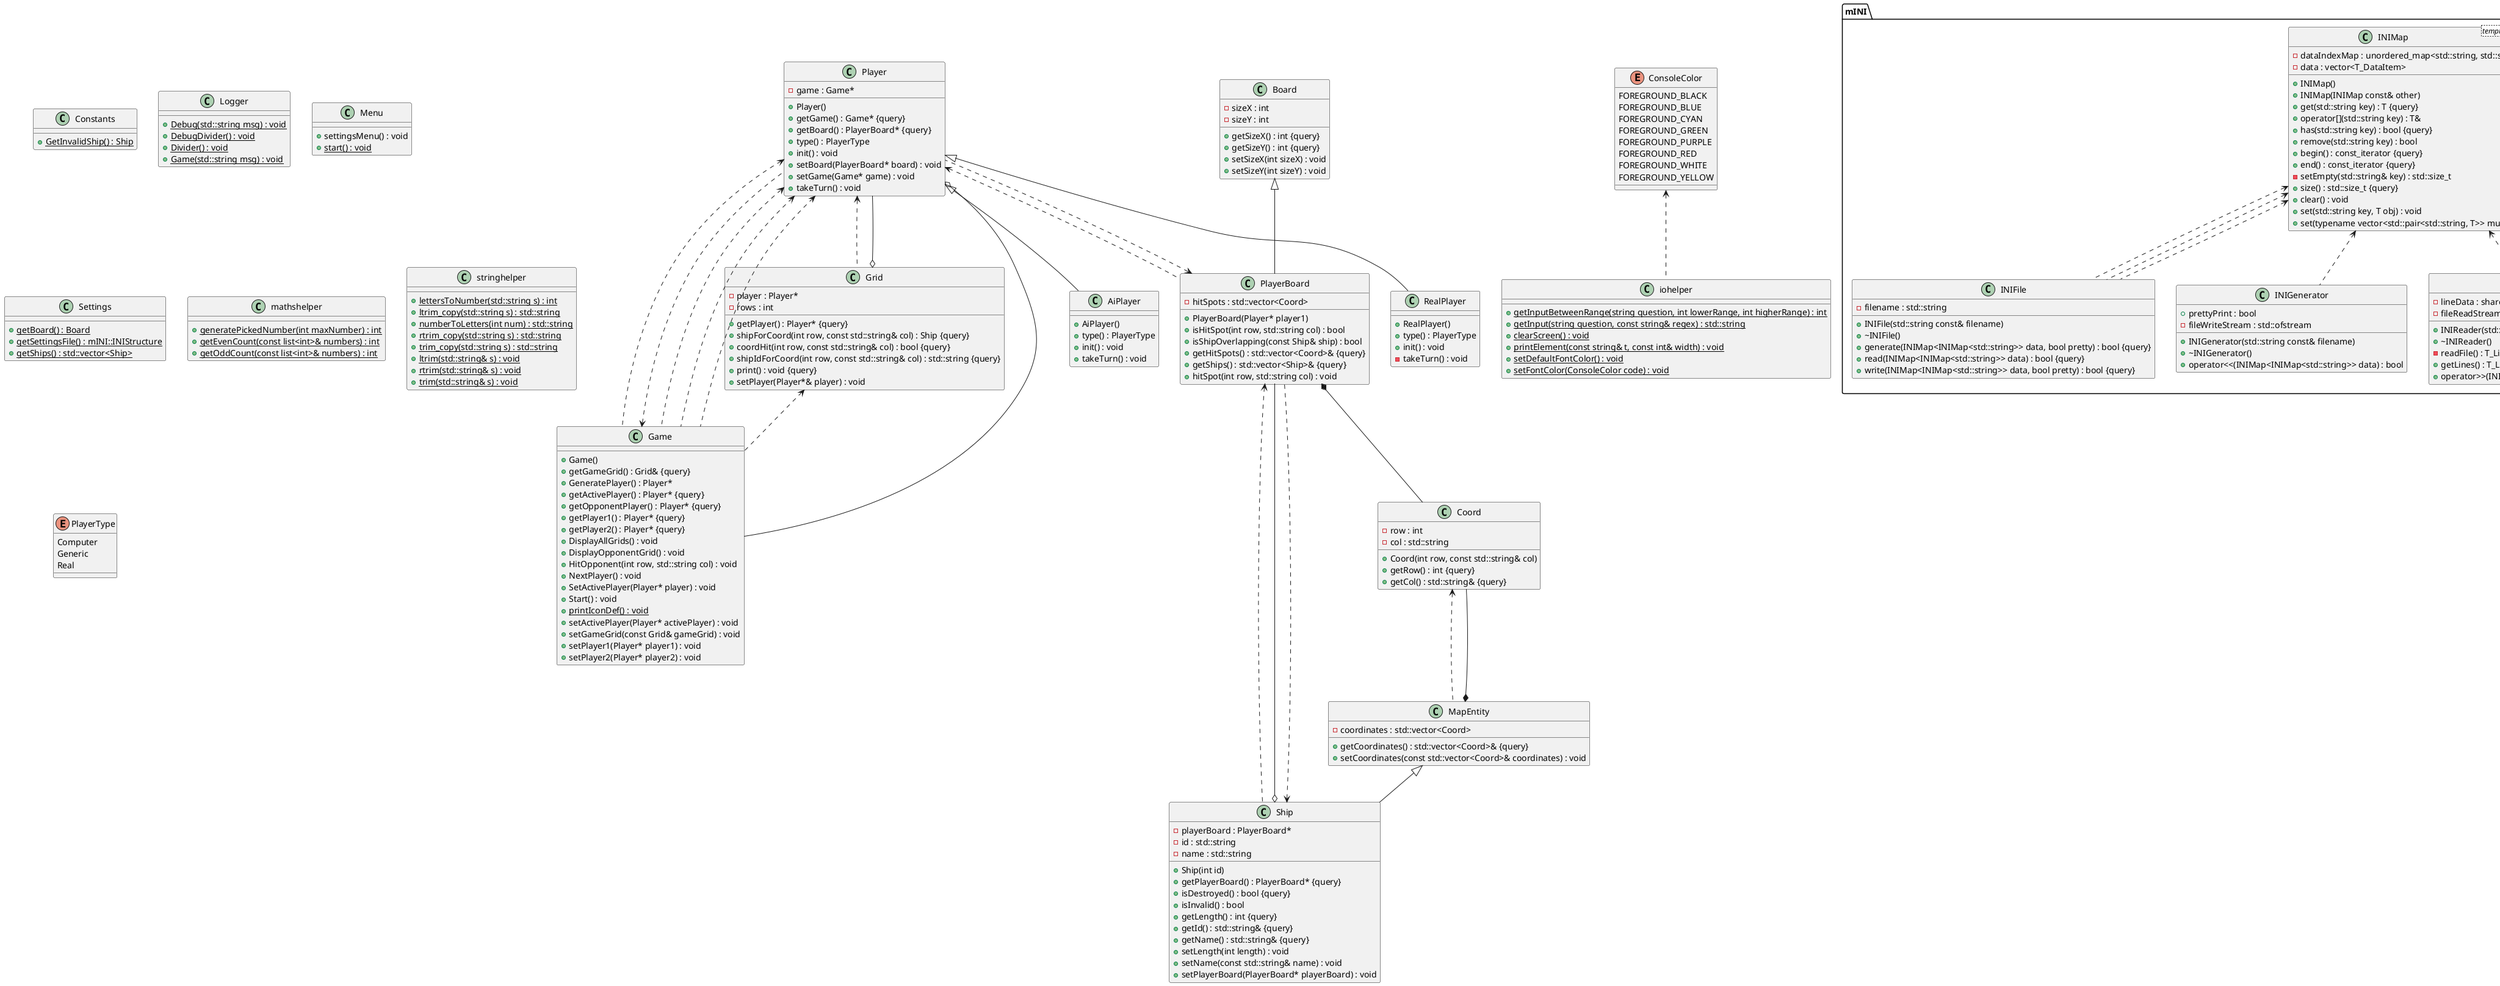 @startuml





/' Objects '/

class AiPlayer {
	+AiPlayer()
	+type() : PlayerType
	+init() : void
	+takeTurn() : void
}


class Board {
	+getSizeX() : int {query}
	+getSizeY() : int {query}
	-sizeX : int
	-sizeY : int
	+setSizeX(int sizeX) : void
	+setSizeY(int sizeY) : void
}


class Constants {
	+{static} GetInvalidShip() : Ship
}


class Coord {
	+Coord(int row, const std::string& col)
	+getRow() : int {query}
	-row : int
	-col : std::string
	+getCol() : std::string& {query}
}


class Game {
	+Game()
	+getGameGrid() : Grid& {query}
	+GeneratePlayer() : Player*
	+getActivePlayer() : Player* {query}
	+getOpponentPlayer() : Player* {query}
	+getPlayer1() : Player* {query}
	+getPlayer2() : Player* {query}
	+DisplayAllGrids() : void
	+DisplayOpponentGrid() : void
	+HitOpponent(int row, std::string col) : void
	+NextPlayer() : void
	+SetActivePlayer(Player* player) : void
	+Start() : void
	+{static} printIconDef() : void
	+setActivePlayer(Player* activePlayer) : void
	+setGameGrid(const Grid& gameGrid) : void
	+setPlayer1(Player* player1) : void
	+setPlayer2(Player* player2) : void
}


class Grid {
	+getPlayer() : Player* {query}
	-player : Player*
	+shipForCoord(int row, const std::string& col) : Ship {query}
	+coordHit(int row, const std::string& col) : bool {query}
	-rows : int
	+shipIdForCoord(int row, const std::string& col) : std::string {query}
	+print() : void {query}
	+setPlayer(Player*& player) : void
}


class Logger {
	+{static} Debug(std::string msg) : void
	+{static} DebugDivider() : void
	+{static} Divider() : void
	+{static} Game(std::string msg) : void
}


class MapEntity {
	-coordinates : std::vector<Coord>
	+getCoordinates() : std::vector<Coord>& {query}
	+setCoordinates(const std::vector<Coord>& coordinates) : void
}


class Menu {
	+settingsMenu() : void
	+{static} start() : void
}


class PlayerBoard {
	+PlayerBoard(Player* player1)
	+isHitSpot(int row, std::string col) : bool
	+isShipOverlapping(const Ship& ship) : bool
	-hitSpots : std::vector<Coord>
	+getHitSpots() : std::vector<Coord>& {query}
	+getShips() : std::vector<Ship>& {query}
	+hitSpot(int row, std::string col) : void
}


class RealPlayer {
	+RealPlayer()
	+type() : PlayerType
	+init() : void
	-takeTurn() : void
}


class Settings {
	+{static} getBoard() : Board
	+{static} getSettingsFile() : mINI::INIStructure
	+{static} getShips() : std::vector<Ship>
}


class Ship {
	+Ship(int id)
	+getPlayerBoard() : PlayerBoard* {query}
	-playerBoard : PlayerBoard*
	+isDestroyed() : bool {query}
	+isInvalid() : bool
	+getLength() : int {query}
	-id : std::string
	-name : std::string
	+getId() : std::string& {query}
	+getName() : std::string& {query}
	+setLength(int length) : void
	+setName(const std::string& name) : void
	+setPlayerBoard(PlayerBoard* playerBoard) : void
}


class iohelper {
	+{static} getInputBetweenRange(string question, int lowerRange, int higherRange) : int
	+{static} getInput(string question, const string& regex) : std::string
	+{static} clearScreen() : void
	+{static} printElement(const string& t, const int& width) : void
	+{static} setDefaultFontColor() : void
	+{static} setFontColor(ConsoleColor code) : void
}


class mathshelper {
	+{static} generatePickedNumber(int maxNumber) : int
	+{static} getEvenCount(const list<int>& numbers) : int
	+{static} getOddCount(const list<int>& numbers) : int
}


class stringhelper {
	+{static} lettersToNumber(std::string s) : int
	+{static} ltrim_copy(std::string s) : std::string
	+{static} numberToLetters(int num) : std::string
	+{static} rtrim_copy(std::string s) : std::string
	+{static} trim_copy(std::string s) : std::string
	+{static} ltrim(std::string& s) : void
	+{static} rtrim(std::string& s) : void
	+{static} trim(std::string& s) : void
}


enum ConsoleColor {
	FOREGROUND_BLACK
	FOREGROUND_BLUE
	FOREGROUND_CYAN
	FOREGROUND_GREEN
	FOREGROUND_PURPLE
	FOREGROUND_RED
	FOREGROUND_WHITE
	FOREGROUND_YELLOW
}


enum PlayerType {
	Computer
	Generic
	Real
}


class Player {
	+Player()
	-game : Game*
	+getGame() : Game* {query}
	+getBoard() : PlayerBoard* {query}
	+type() : PlayerType
	+init() : void
	+setBoard(PlayerBoard* board) : void
	+setGame(Game* game) : void
	+takeTurn() : void
}


namespace mINI {
	class INIFile {
		+INIFile(std::string const& filename)
		+~INIFile()
		+generate(INIMap<INIMap<std::string>> data, bool pretty) : bool {query}
		+read(INIMap<INIMap<std::string>> data) : bool {query}
		+write(INIMap<INIMap<std::string>> data, bool pretty) : bool {query}
		-filename : std::string
	}

	class INIGenerator {
		+INIGenerator(std::string const& filename)
		+~INIGenerator()
		+operator<<(INIMap<INIMap<std::string>> data) : bool
		+prettyPrint : bool
		-fileWriteStream : std::ofstream
	}

	class INIMap <template<typename T>> {
		+INIMap()
		+INIMap(INIMap const& other)
		+get(std::string key) : T {query}
		+operator[](std::string key) : T&
		+has(std::string key) : bool {query}
		+remove(std::string key) : bool
		+begin() : const_iterator {query}
		+end() : const_iterator {query}
		-setEmpty(std::string& key) : std::size_t
		+size() : std::size_t {query}
		-dataIndexMap : unordered_map<std::string, std::size_t>
		-data : vector<T_DataItem>
		+clear() : void
		+set(std::string key, T obj) : void
		+set(typename vector<std::pair<std::string, T>> multiArgs) : void
	}

	class INIReader {
		+INIReader(std::string const& filename, bool keepLineData)
		+~INIReader()
		-readFile() : T_LineData
		+getLines() : T_LineDataPtr
		+operator>>(INIMap<INIMap<std::string>> data) : bool
		-lineData : shared_ptr<T_LineData>
		-fileReadStream : std::ifstream
	}

	class INIWriter {
		+INIWriter(std::string const& filename)
		+~INIWriter()
		-getLazyOutput(shared_ptr<T_LineData> lineData, INIMap<INIMap<std::string>> data, INIMap<INIMap<std::string>> original) : T_LineData
		+operator<<(INIMap<INIMap<std::string>> data) : bool
		+prettyPrint : bool
		-filename : std::string
	}

	namespace mINI::INIParser {
		enum PDataType {
			PDATA_COMMENT
			PDATA_KEYVALUE
			PDATA_NONE
			PDATA_SECTION
			PDATA_UNKNOWN
		}
	}
}





/' Inheritance relationships '/

.Board <|-- .PlayerBoard


.MapEntity <|-- .Ship


.Player <|-- .AiPlayer


.Player <|-- .RealPlayer





/' Aggregation relationships '/

.Grid o-- .Player


.MapEntity *-- .Coord


.Player o-- .Game


.PlayerBoard *-- .Coord


.Ship o-- .PlayerBoard






/' Dependency relationships '/

.ConsoleColor <.. .iohelper


.Coord <.. .MapEntity


.Game <.. .Player


.Grid <.. .Game


mINI.INIMap <.. mINI.INIFile


mINI.INIMap <.. mINI.INIFile


mINI.INIMap <.. mINI.INIFile


mINI.INIMap <.. mINI.INIGenerator


mINI.INIMap <.. mINI.INIMap


mINI.INIMap <.. mINI.INIReader


mINI.INIMap <.. mINI.INIWriter


mINI.INIMap <.. mINI.INIWriter


mINI.INIMap <.. mINI.INIWriter


.Player <.. .Game


.Player <.. .Game


.Player <.. .Game


.Player <.. .Game


.Player <.. .Grid


.Player <.. .PlayerBoard


.PlayerBoard <.. .Player


.PlayerBoard <.. .Ship


.Ship <.. .PlayerBoard






/' Nested objects '/



@enduml

